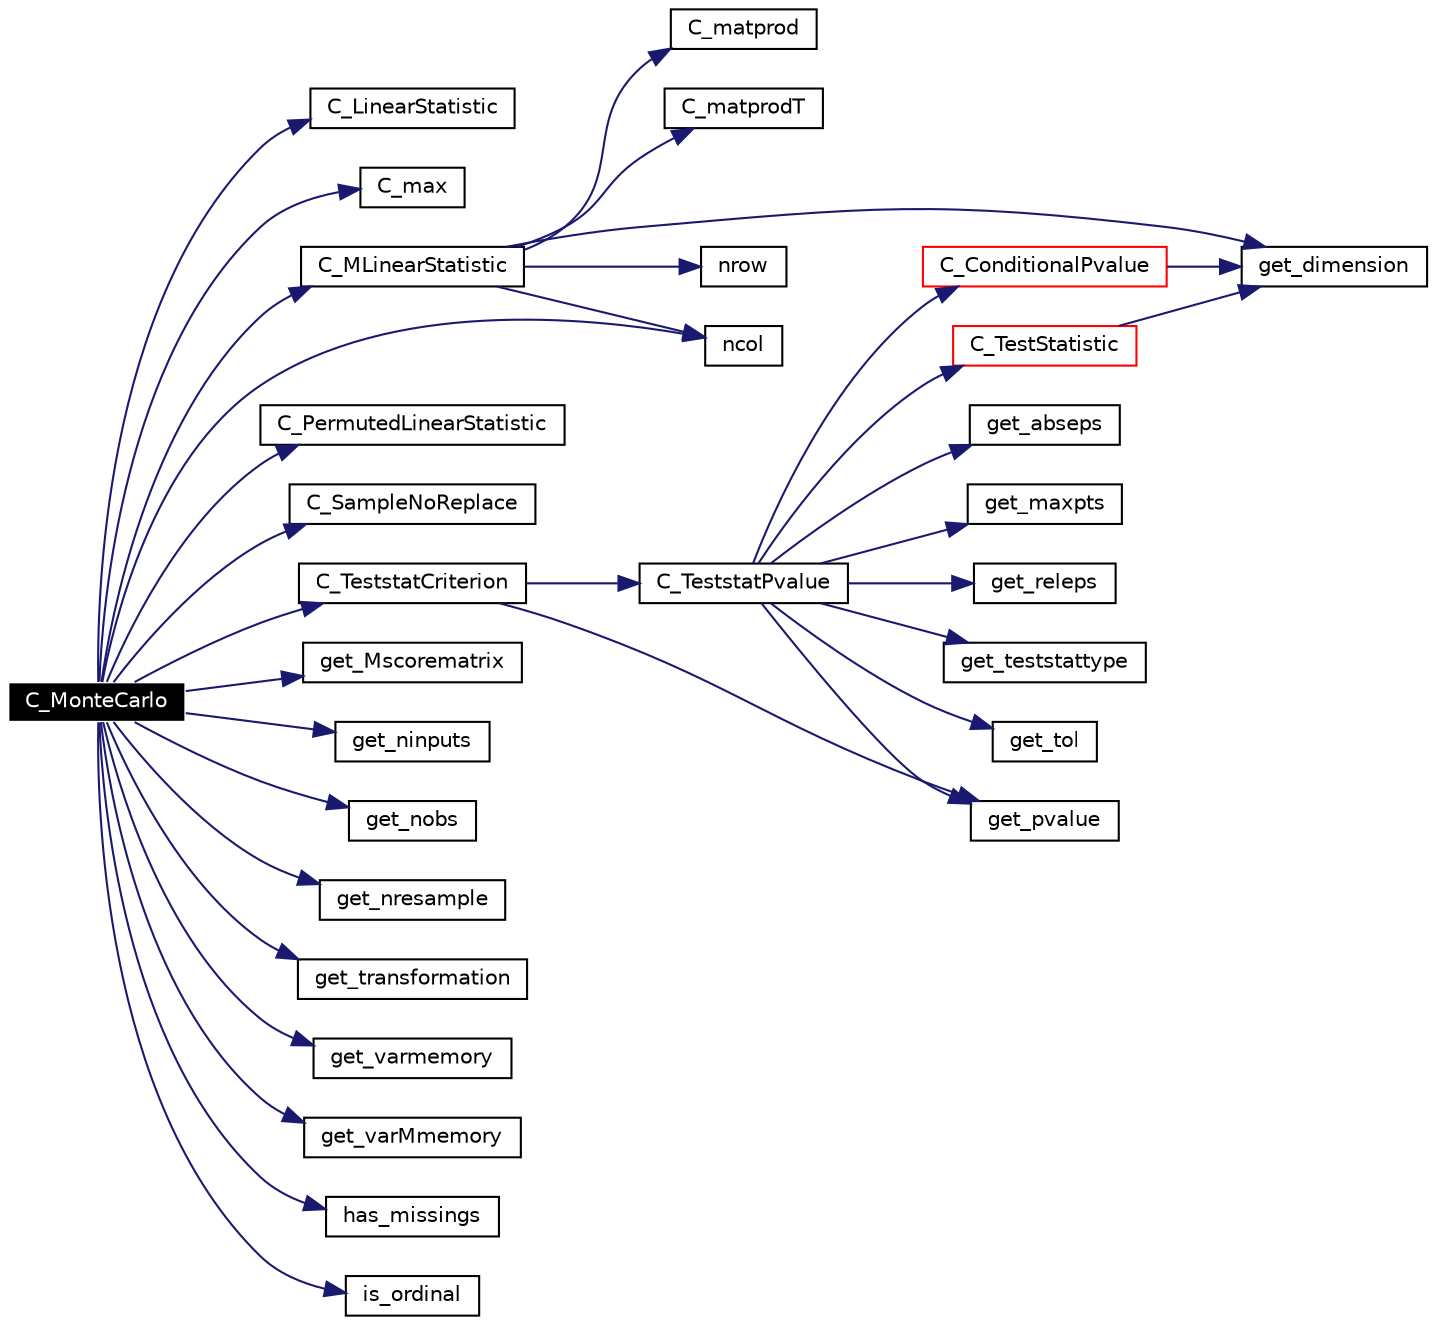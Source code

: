 digraph G
{
  edge [fontname="Helvetica",fontsize=10,labelfontname="Helvetica",labelfontsize=10];
  node [fontname="Helvetica",fontsize=10,shape=record];
  rankdir=LR;
  Node1 [label="C_MonteCarlo",height=0.2,width=0.4,color="white", fillcolor="black", style="filled" fontcolor="white"];
  Node1 -> Node2 [color="midnightblue",fontsize=10,style="solid"];
  Node2 [label="C_LinearStatistic",height=0.2,width=0.4,color="black", fillcolor="white", style="filled",URL="$LinearStatistic_8c.html#a0"];
  Node1 -> Node3 [color="midnightblue",fontsize=10,style="solid"];
  Node3 [label="C_max",height=0.2,width=0.4,color="black", fillcolor="white", style="filled",URL="$Utils_8c.html#a5"];
  Node1 -> Node4 [color="midnightblue",fontsize=10,style="solid"];
  Node4 [label="C_MLinearStatistic",height=0.2,width=0.4,color="black", fillcolor="white", style="filled",URL="$Convenience_8c.html#a2"];
  Node4 -> Node5 [color="midnightblue",fontsize=10,style="solid"];
  Node5 [label="C_matprod",height=0.2,width=0.4,color="black", fillcolor="white", style="filled",URL="$Utils_8c.html#a9"];
  Node4 -> Node6 [color="midnightblue",fontsize=10,style="solid"];
  Node6 [label="C_matprodT",height=0.2,width=0.4,color="black", fillcolor="white", style="filled",URL="$Utils_8c.html#a11"];
  Node4 -> Node7 [color="midnightblue",fontsize=10,style="solid"];
  Node7 [label="get_dimension",height=0.2,width=0.4,color="black", fillcolor="white", style="filled",URL="$Classes_8c.html#a63"];
  Node4 -> Node8 [color="midnightblue",fontsize=10,style="solid"];
  Node8 [label="ncol",height=0.2,width=0.4,color="black", fillcolor="white", style="filled",URL="$Utils_8c.html#a19"];
  Node4 -> Node9 [color="midnightblue",fontsize=10,style="solid"];
  Node9 [label="nrow",height=0.2,width=0.4,color="black", fillcolor="white", style="filled",URL="$Utils_8c.html#a18"];
  Node1 -> Node10 [color="midnightblue",fontsize=10,style="solid"];
  Node10 [label="C_PermutedLinearStatistic",height=0.2,width=0.4,color="black", fillcolor="white", style="filled",URL="$LinearStatistic_8c.html#a6"];
  Node1 -> Node11 [color="midnightblue",fontsize=10,style="solid"];
  Node11 [label="C_SampleNoReplace",height=0.2,width=0.4,color="black", fillcolor="white", style="filled",URL="$Utils_8c.html#a13"];
  Node1 -> Node12 [color="midnightblue",fontsize=10,style="solid"];
  Node12 [label="C_TeststatCriterion",height=0.2,width=0.4,color="black", fillcolor="white", style="filled",URL="$IndependenceTest_8c.html#a1"];
  Node12 -> Node13 [color="midnightblue",fontsize=10,style="solid"];
  Node13 [label="C_TeststatPvalue",height=0.2,width=0.4,color="black", fillcolor="white", style="filled",URL="$IndependenceTest_8c.html#a0"];
  Node13 -> Node14 [color="midnightblue",fontsize=10,style="solid"];
  Node14 [label="C_ConditionalPvalue",height=0.2,width=0.4,color="red", fillcolor="white", style="filled",URL="$Convenience_8c.html#a4"];
  Node14 -> Node7 [color="midnightblue",fontsize=10,style="solid"];
  Node13 -> Node15 [color="midnightblue",fontsize=10,style="solid"];
  Node15 [label="C_TestStatistic",height=0.2,width=0.4,color="red", fillcolor="white", style="filled",URL="$Convenience_8c.html#a3"];
  Node15 -> Node7 [color="midnightblue",fontsize=10,style="solid"];
  Node13 -> Node16 [color="midnightblue",fontsize=10,style="solid"];
  Node16 [label="get_abseps",height=0.2,width=0.4,color="black", fillcolor="white", style="filled",URL="$Classes_8c.html#a68"];
  Node13 -> Node17 [color="midnightblue",fontsize=10,style="solid"];
  Node17 [label="get_maxpts",height=0.2,width=0.4,color="black", fillcolor="white", style="filled",URL="$Classes_8c.html#a67"];
  Node13 -> Node18 [color="midnightblue",fontsize=10,style="solid"];
  Node18 [label="get_pvalue",height=0.2,width=0.4,color="black", fillcolor="white", style="filled",URL="$Classes_8c.html#a65"];
  Node13 -> Node19 [color="midnightblue",fontsize=10,style="solid"];
  Node19 [label="get_releps",height=0.2,width=0.4,color="black", fillcolor="white", style="filled",URL="$Classes_8c.html#a69"];
  Node13 -> Node20 [color="midnightblue",fontsize=10,style="solid"];
  Node20 [label="get_teststattype",height=0.2,width=0.4,color="black", fillcolor="white", style="filled",URL="$Classes_8c.html#a64"];
  Node13 -> Node21 [color="midnightblue",fontsize=10,style="solid"];
  Node21 [label="get_tol",height=0.2,width=0.4,color="black", fillcolor="white", style="filled",URL="$Classes_8c.html#a66"];
  Node12 -> Node18 [color="midnightblue",fontsize=10,style="solid"];
  Node1 -> Node22 [color="midnightblue",fontsize=10,style="solid"];
  Node22 [label="get_Mscorematrix",height=0.2,width=0.4,color="black", fillcolor="white", style="filled",URL="$Classes_8c.html#a86"];
  Node1 -> Node23 [color="midnightblue",fontsize=10,style="solid"];
  Node23 [label="get_ninputs",height=0.2,width=0.4,color="black", fillcolor="white", style="filled",URL="$Classes_8c.html#a90"];
  Node1 -> Node24 [color="midnightblue",fontsize=10,style="solid"];
  Node24 [label="get_nobs",height=0.2,width=0.4,color="black", fillcolor="white", style="filled",URL="$Classes_8c.html#a89"];
  Node1 -> Node25 [color="midnightblue",fontsize=10,style="solid"];
  Node25 [label="get_nresample",height=0.2,width=0.4,color="black", fillcolor="white", style="filled",URL="$Classes_8c.html#a93"];
  Node1 -> Node26 [color="midnightblue",fontsize=10,style="solid"];
  Node26 [label="get_transformation",height=0.2,width=0.4,color="black", fillcolor="white", style="filled",URL="$Classes_8c.html#a73"];
  Node1 -> Node27 [color="midnightblue",fontsize=10,style="solid"];
  Node27 [label="get_varmemory",height=0.2,width=0.4,color="black", fillcolor="white", style="filled",URL="$Classes_8c.html#a84"];
  Node1 -> Node28 [color="midnightblue",fontsize=10,style="solid"];
  Node28 [label="get_varMmemory",height=0.2,width=0.4,color="black", fillcolor="white", style="filled",URL="$Classes_8c.html#a85"];
  Node1 -> Node29 [color="midnightblue",fontsize=10,style="solid"];
  Node29 [label="has_missings",height=0.2,width=0.4,color="black", fillcolor="white", style="filled",URL="$Classes_8c.html#a79"];
  Node1 -> Node30 [color="midnightblue",fontsize=10,style="solid"];
  Node30 [label="is_ordinal",height=0.2,width=0.4,color="black", fillcolor="white", style="filled",URL="$Classes_8c.html#a77"];
  Node1 -> Node8 [color="midnightblue",fontsize=10,style="solid"];
}
